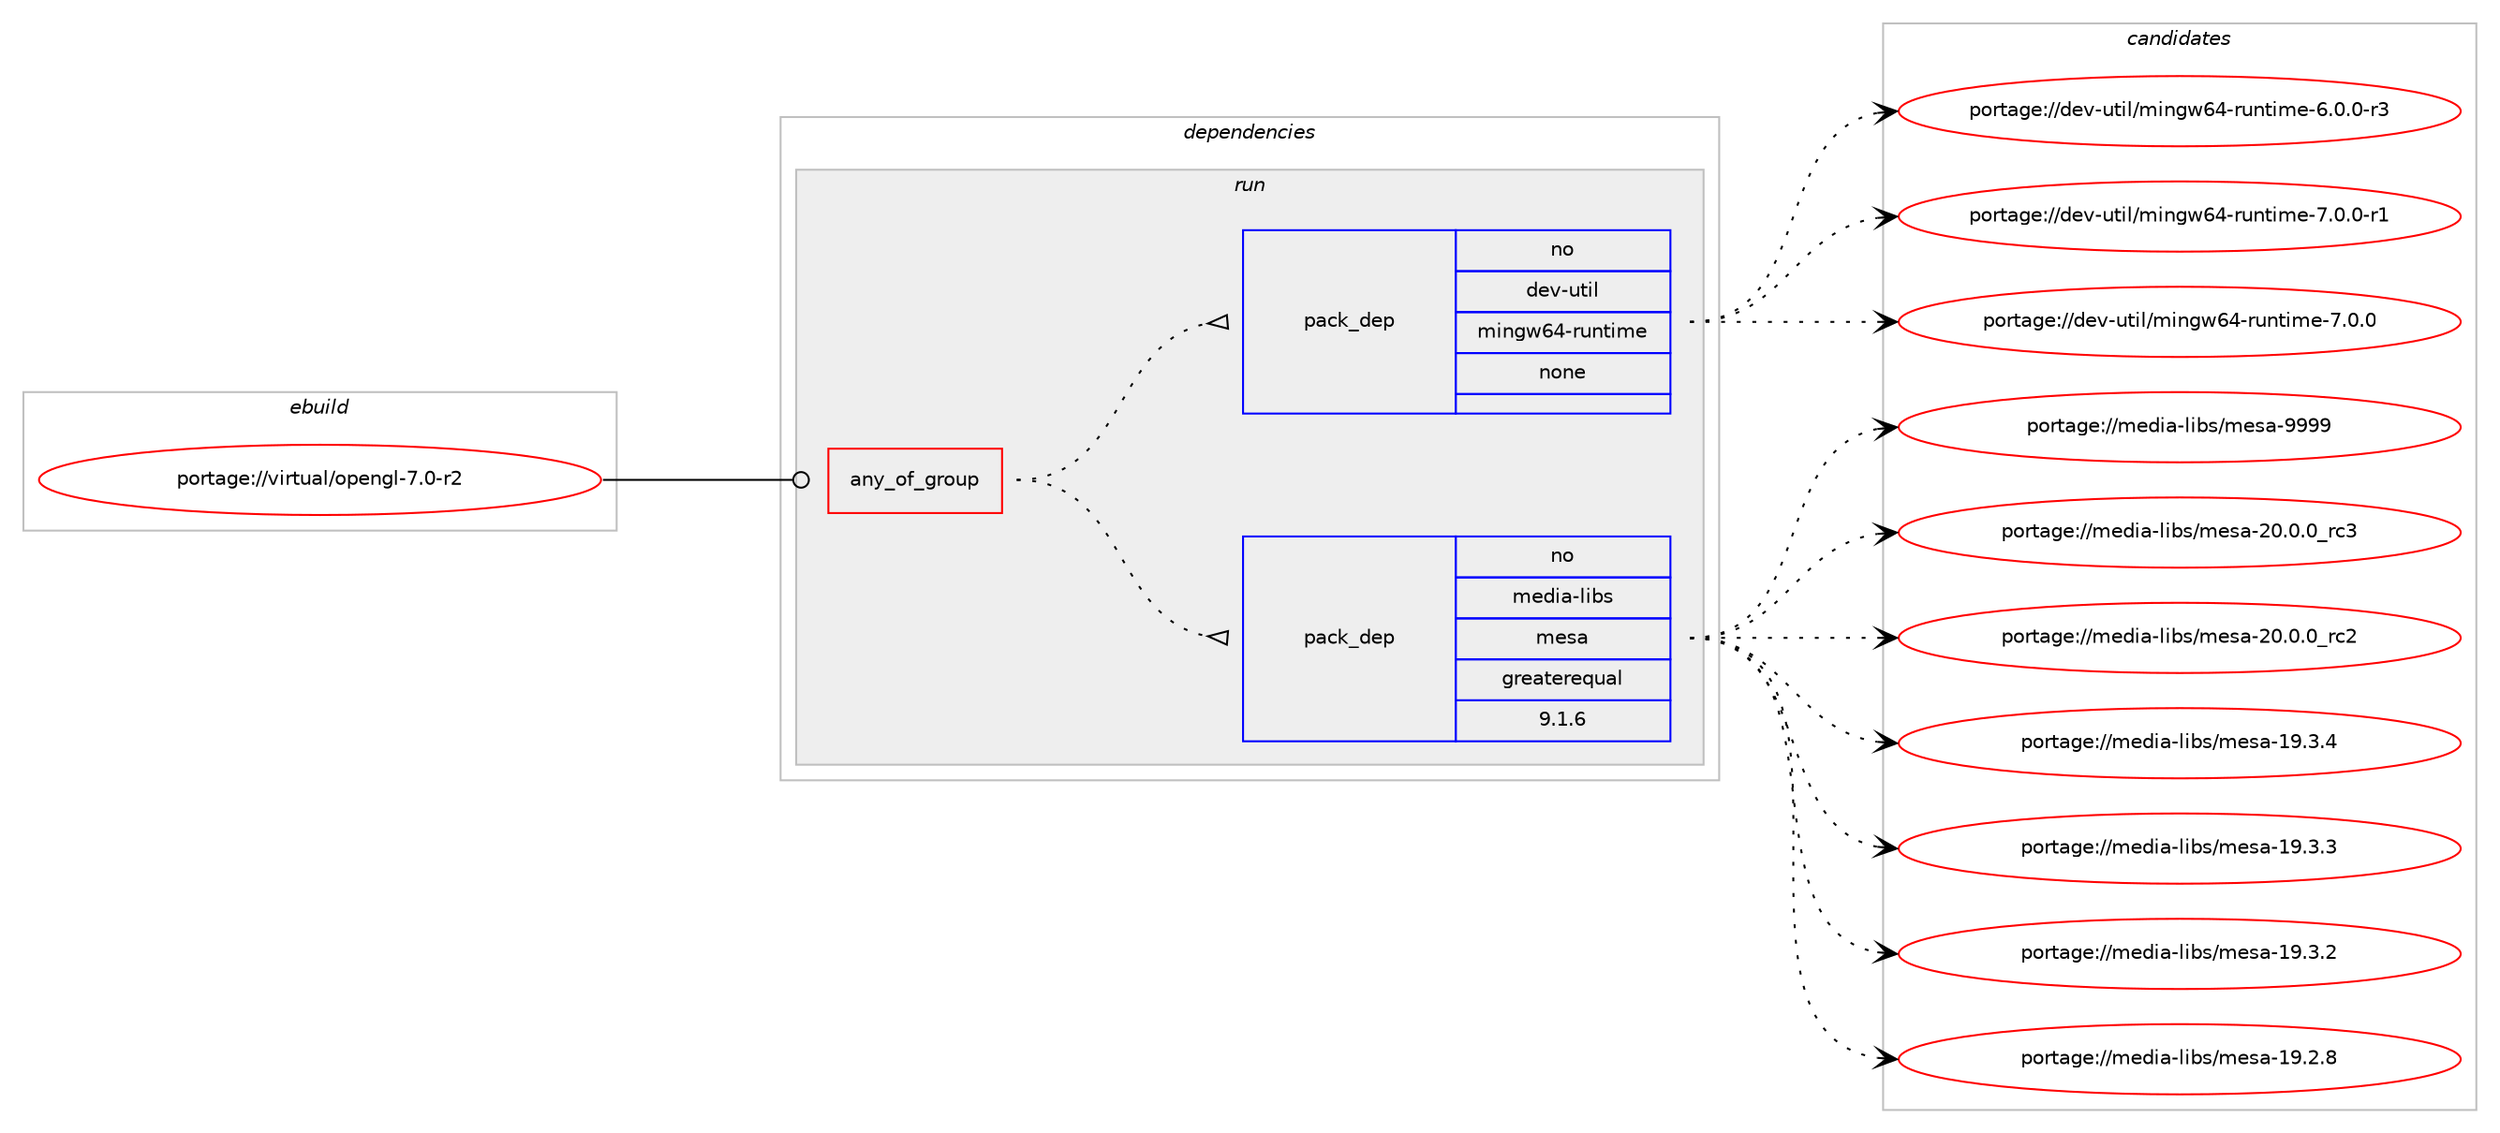 digraph prolog {

# *************
# Graph options
# *************

newrank=true;
concentrate=true;
compound=true;
graph [rankdir=LR,fontname=Helvetica,fontsize=10,ranksep=1.5];#, ranksep=2.5, nodesep=0.2];
edge  [arrowhead=vee];
node  [fontname=Helvetica,fontsize=10];

# **********
# The ebuild
# **********

subgraph cluster_leftcol {
color=gray;
rank=same;
label=<<i>ebuild</i>>;
id [label="portage://virtual/opengl-7.0-r2", color=red, width=4, href="../virtual/opengl-7.0-r2.svg"];
}

# ****************
# The dependencies
# ****************

subgraph cluster_midcol {
color=gray;
label=<<i>dependencies</i>>;
subgraph cluster_compile {
fillcolor="#eeeeee";
style=filled;
label=<<i>compile</i>>;
}
subgraph cluster_compileandrun {
fillcolor="#eeeeee";
style=filled;
label=<<i>compile and run</i>>;
}
subgraph cluster_run {
fillcolor="#eeeeee";
style=filled;
label=<<i>run</i>>;
subgraph any741 {
dependency37527 [label=<<TABLE BORDER="0" CELLBORDER="1" CELLSPACING="0" CELLPADDING="4"><TR><TD CELLPADDING="10">any_of_group</TD></TR></TABLE>>, shape=none, color=red];subgraph pack29983 {
dependency37528 [label=<<TABLE BORDER="0" CELLBORDER="1" CELLSPACING="0" CELLPADDING="4" WIDTH="220"><TR><TD ROWSPAN="6" CELLPADDING="30">pack_dep</TD></TR><TR><TD WIDTH="110">no</TD></TR><TR><TD>media-libs</TD></TR><TR><TD>mesa</TD></TR><TR><TD>greaterequal</TD></TR><TR><TD>9.1.6</TD></TR></TABLE>>, shape=none, color=blue];
}
dependency37527:e -> dependency37528:w [weight=20,style="dotted",arrowhead="oinv"];
subgraph pack29984 {
dependency37529 [label=<<TABLE BORDER="0" CELLBORDER="1" CELLSPACING="0" CELLPADDING="4" WIDTH="220"><TR><TD ROWSPAN="6" CELLPADDING="30">pack_dep</TD></TR><TR><TD WIDTH="110">no</TD></TR><TR><TD>dev-util</TD></TR><TR><TD>mingw64-runtime</TD></TR><TR><TD>none</TD></TR><TR><TD></TD></TR></TABLE>>, shape=none, color=blue];
}
dependency37527:e -> dependency37529:w [weight=20,style="dotted",arrowhead="oinv"];
}
id:e -> dependency37527:w [weight=20,style="solid",arrowhead="odot"];
}
}

# **************
# The candidates
# **************

subgraph cluster_choices {
rank=same;
color=gray;
label=<<i>candidates</i>>;

subgraph choice29983 {
color=black;
nodesep=1;
choice10910110010597451081059811547109101115974557575757 [label="portage://media-libs/mesa-9999", color=red, width=4,href="../media-libs/mesa-9999.svg"];
choice109101100105974510810598115471091011159745504846484648951149951 [label="portage://media-libs/mesa-20.0.0_rc3", color=red, width=4,href="../media-libs/mesa-20.0.0_rc3.svg"];
choice109101100105974510810598115471091011159745504846484648951149950 [label="portage://media-libs/mesa-20.0.0_rc2", color=red, width=4,href="../media-libs/mesa-20.0.0_rc2.svg"];
choice109101100105974510810598115471091011159745495746514652 [label="portage://media-libs/mesa-19.3.4", color=red, width=4,href="../media-libs/mesa-19.3.4.svg"];
choice109101100105974510810598115471091011159745495746514651 [label="portage://media-libs/mesa-19.3.3", color=red, width=4,href="../media-libs/mesa-19.3.3.svg"];
choice109101100105974510810598115471091011159745495746514650 [label="portage://media-libs/mesa-19.3.2", color=red, width=4,href="../media-libs/mesa-19.3.2.svg"];
choice109101100105974510810598115471091011159745495746504656 [label="portage://media-libs/mesa-19.2.8", color=red, width=4,href="../media-libs/mesa-19.2.8.svg"];
dependency37528:e -> choice10910110010597451081059811547109101115974557575757:w [style=dotted,weight="100"];
dependency37528:e -> choice109101100105974510810598115471091011159745504846484648951149951:w [style=dotted,weight="100"];
dependency37528:e -> choice109101100105974510810598115471091011159745504846484648951149950:w [style=dotted,weight="100"];
dependency37528:e -> choice109101100105974510810598115471091011159745495746514652:w [style=dotted,weight="100"];
dependency37528:e -> choice109101100105974510810598115471091011159745495746514651:w [style=dotted,weight="100"];
dependency37528:e -> choice109101100105974510810598115471091011159745495746514650:w [style=dotted,weight="100"];
dependency37528:e -> choice109101100105974510810598115471091011159745495746504656:w [style=dotted,weight="100"];
}
subgraph choice29984 {
color=black;
nodesep=1;
choice10010111845117116105108471091051101031195452451141171101161051091014555464846484511449 [label="portage://dev-util/mingw64-runtime-7.0.0-r1", color=red, width=4,href="../dev-util/mingw64-runtime-7.0.0-r1.svg"];
choice1001011184511711610510847109105110103119545245114117110116105109101455546484648 [label="portage://dev-util/mingw64-runtime-7.0.0", color=red, width=4,href="../dev-util/mingw64-runtime-7.0.0.svg"];
choice10010111845117116105108471091051101031195452451141171101161051091014554464846484511451 [label="portage://dev-util/mingw64-runtime-6.0.0-r3", color=red, width=4,href="../dev-util/mingw64-runtime-6.0.0-r3.svg"];
dependency37529:e -> choice10010111845117116105108471091051101031195452451141171101161051091014555464846484511449:w [style=dotted,weight="100"];
dependency37529:e -> choice1001011184511711610510847109105110103119545245114117110116105109101455546484648:w [style=dotted,weight="100"];
dependency37529:e -> choice10010111845117116105108471091051101031195452451141171101161051091014554464846484511451:w [style=dotted,weight="100"];
}
}

}
